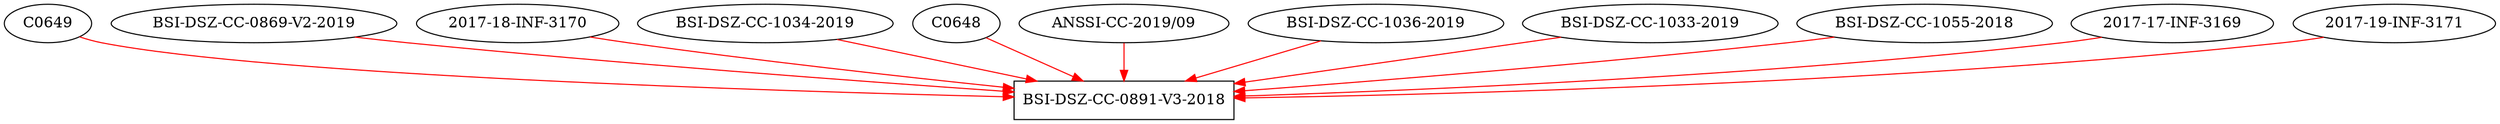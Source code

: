 digraph {
	# nodes
	089132018 [label="BSI-DSZ-CC-0891-V3-2018"] [shape=box]
	0649 [label="C0649"]
	086922019 [label="BSI-DSZ-CC-0869-V2-2019"]
	2017183170 [label="2017-18-INF-3170"]
	10342019 [label="BSI-DSZ-CC-1034-2019"]
	0648 [label="C0648"]
	201909 [label="ANSSI-CC-2019/09"]
	10362019 [label="BSI-DSZ-CC-1036-2019"]
	10332019 [label="BSI-DSZ-CC-1033-2019"]
	10552018 [label="BSI-DSZ-CC-1055-2018"]
	2017173169 [label="2017-17-INF-3169"]
	2017193171 [label="2017-19-INF-3171"]

	# edges
	0649 -> 089132018 [color=red]
	086922019 -> 089132018 [color=red]
	2017183170 -> 089132018 [color=red]
	10342019 -> 089132018 [color=red]
	0648 -> 089132018 [color=red]
	201909 -> 089132018 [color=red]
	10362019 -> 089132018 [color=red]
	10332019 -> 089132018 [color=red]
	10552018 -> 089132018 [color=red]
	2017173169 -> 089132018 [color=red]
	2017193171 -> 089132018 [color=red]


}
